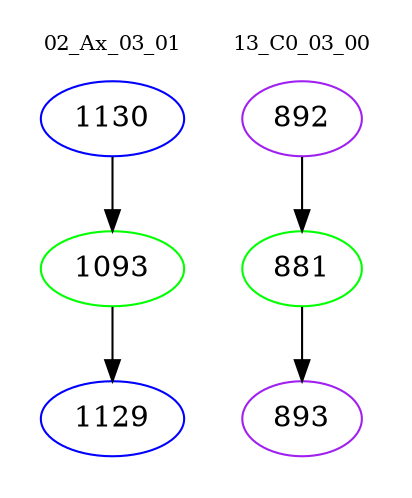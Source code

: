 digraph{
subgraph cluster_0 {
color = white
label = "02_Ax_03_01";
fontsize=10;
T0_1130 [label="1130", color="blue"]
T0_1130 -> T0_1093 [color="black"]
T0_1093 [label="1093", color="green"]
T0_1093 -> T0_1129 [color="black"]
T0_1129 [label="1129", color="blue"]
}
subgraph cluster_1 {
color = white
label = "13_C0_03_00";
fontsize=10;
T1_892 [label="892", color="purple"]
T1_892 -> T1_881 [color="black"]
T1_881 [label="881", color="green"]
T1_881 -> T1_893 [color="black"]
T1_893 [label="893", color="purple"]
}
}
